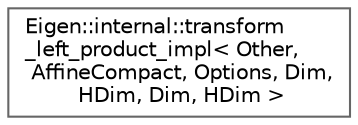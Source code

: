 digraph "Graphical Class Hierarchy"
{
 // LATEX_PDF_SIZE
  bgcolor="transparent";
  edge [fontname=Helvetica,fontsize=10,labelfontname=Helvetica,labelfontsize=10];
  node [fontname=Helvetica,fontsize=10,shape=box,height=0.2,width=0.4];
  rankdir="LR";
  Node0 [id="Node000000",label="Eigen::internal::transform\l_left_product_impl\< Other,\l AffineCompact, Options, Dim,\l HDim, Dim, HDim \>",height=0.2,width=0.4,color="grey40", fillcolor="white", style="filled",URL="$structEigen_1_1internal_1_1transform__left__product__impl_3_01Other_00_01AffineCompact_00_01Opticf627d631fe41d7d884a195de33da60a.html",tooltip=" "];
}
